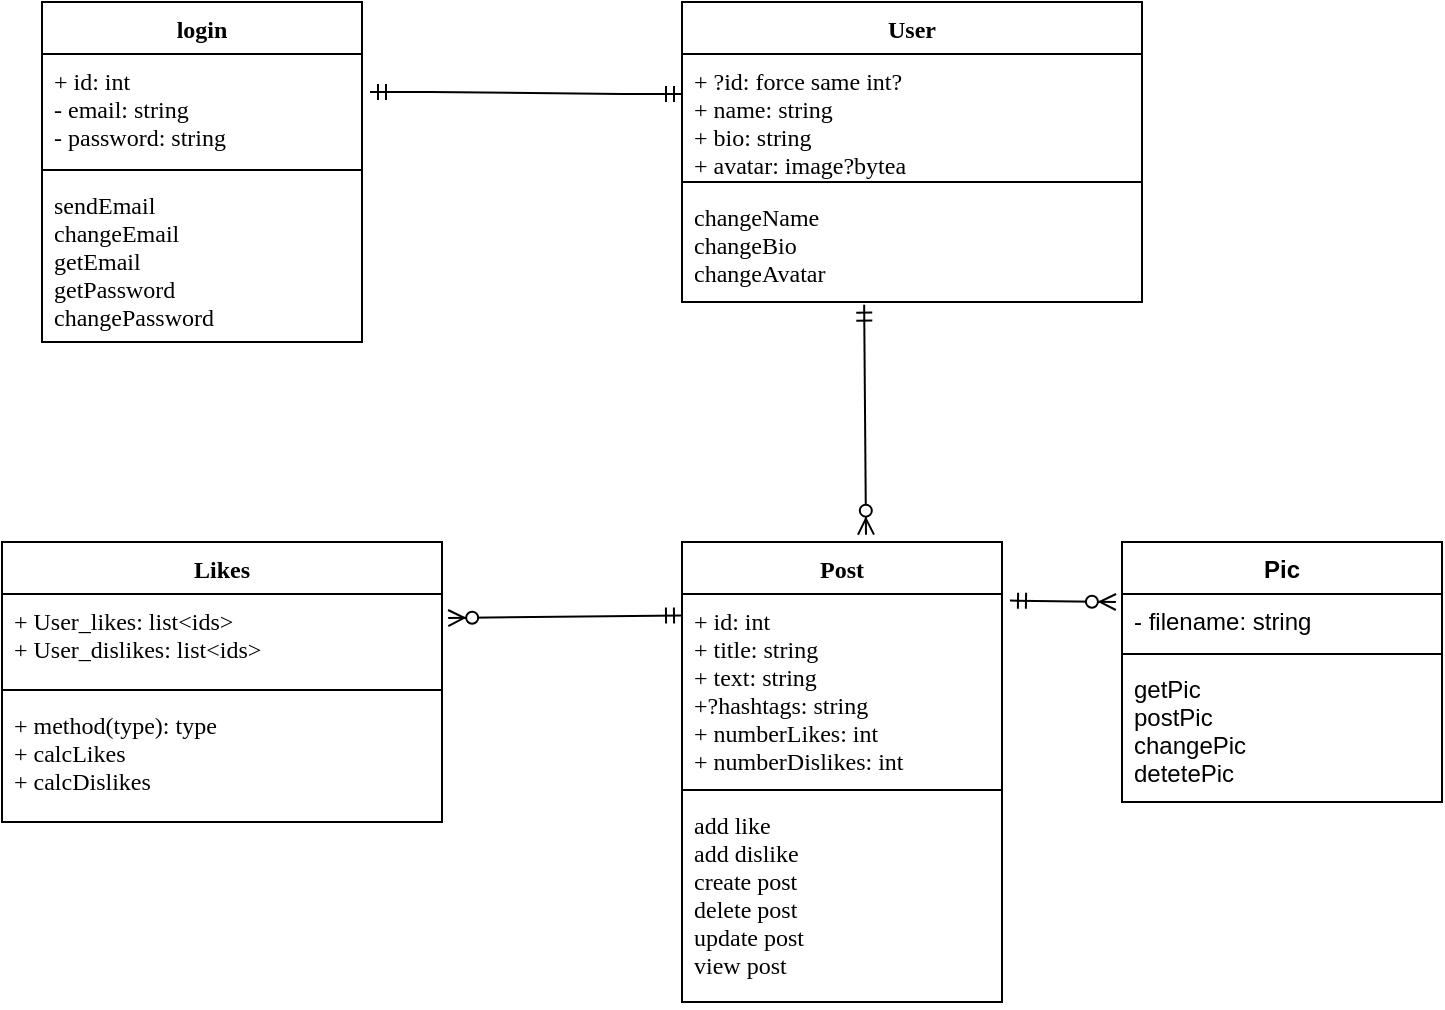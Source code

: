 <mxfile version="20.2.3" type="device"><diagram id="-N2lVIJgOPr81SQoKjbY" name="Сторінка-1"><mxGraphModel dx="942" dy="685" grid="1" gridSize="10" guides="1" tooltips="1" connect="1" arrows="1" fold="1" page="1" pageScale="1" pageWidth="827" pageHeight="1169" math="0" shadow="0"><root><mxCell id="0"/><mxCell id="1" parent="0"/><mxCell id="yDxIKc8dE7wWZqBsDW1r-1" value="User" style="swimlane;fontStyle=1;align=center;verticalAlign=top;childLayout=stackLayout;horizontal=1;startSize=26;horizontalStack=0;resizeParent=1;resizeParentMax=0;resizeLast=0;collapsible=1;marginBottom=0;fontFamily=Lucida Console;" parent="1" vertex="1"><mxGeometry x="420" y="120" width="230" height="150" as="geometry"/></mxCell><mxCell id="yDxIKc8dE7wWZqBsDW1r-2" value="+ ?id: force same int?&#10;+ name: string&#10;+ bio: string&#10;+ avatar: image?bytea " style="text;strokeColor=none;fillColor=none;align=left;verticalAlign=top;spacingLeft=4;spacingRight=4;overflow=hidden;rotatable=0;points=[[0,0.5],[1,0.5]];portConstraint=eastwest;fontFamily=Lucida Console;" parent="yDxIKc8dE7wWZqBsDW1r-1" vertex="1"><mxGeometry y="26" width="230" height="60" as="geometry"/></mxCell><mxCell id="yDxIKc8dE7wWZqBsDW1r-3" value="" style="line;strokeWidth=1;fillColor=none;align=left;verticalAlign=middle;spacingTop=-1;spacingLeft=3;spacingRight=3;rotatable=0;labelPosition=right;points=[];portConstraint=eastwest;fontFamily=Lucida Console;" parent="yDxIKc8dE7wWZqBsDW1r-1" vertex="1"><mxGeometry y="86" width="230" height="8" as="geometry"/></mxCell><mxCell id="yDxIKc8dE7wWZqBsDW1r-4" value="changeName&#10;changeBio&#10;changeAvatar" style="text;strokeColor=none;fillColor=none;align=left;verticalAlign=top;spacingLeft=4;spacingRight=4;overflow=hidden;rotatable=0;points=[[0,0.5],[1,0.5]];portConstraint=eastwest;fontFamily=Lucida Console;" parent="yDxIKc8dE7wWZqBsDW1r-1" vertex="1"><mxGeometry y="94" width="230" height="56" as="geometry"/></mxCell><mxCell id="yDxIKc8dE7wWZqBsDW1r-5" value="login" style="swimlane;fontStyle=1;align=center;verticalAlign=top;childLayout=stackLayout;horizontal=1;startSize=26;horizontalStack=0;resizeParent=1;resizeParentMax=0;resizeLast=0;collapsible=1;marginBottom=0;fontFamily=Lucida Console;" parent="1" vertex="1"><mxGeometry x="100" y="120" width="160" height="170" as="geometry"/></mxCell><mxCell id="yDxIKc8dE7wWZqBsDW1r-6" value="+ id: int&#10;- email: string&#10;- password: string" style="text;strokeColor=none;fillColor=none;align=left;verticalAlign=top;spacingLeft=4;spacingRight=4;overflow=hidden;rotatable=0;points=[[0,0.5],[1,0.5]];portConstraint=eastwest;fontFamily=Lucida Console;" parent="yDxIKc8dE7wWZqBsDW1r-5" vertex="1"><mxGeometry y="26" width="160" height="54" as="geometry"/></mxCell><mxCell id="yDxIKc8dE7wWZqBsDW1r-7" value="" style="line;strokeWidth=1;fillColor=none;align=left;verticalAlign=middle;spacingTop=-1;spacingLeft=3;spacingRight=3;rotatable=0;labelPosition=right;points=[];portConstraint=eastwest;fontFamily=Lucida Console;" parent="yDxIKc8dE7wWZqBsDW1r-5" vertex="1"><mxGeometry y="80" width="160" height="8" as="geometry"/></mxCell><mxCell id="yDxIKc8dE7wWZqBsDW1r-8" value="sendEmail&#10;changeEmail&#10;getEmail&#10;getPassword&#10;changePassword" style="text;strokeColor=none;fillColor=none;align=left;verticalAlign=top;spacingLeft=4;spacingRight=4;overflow=hidden;rotatable=0;points=[[0,0.5],[1,0.5]];portConstraint=eastwest;fontFamily=Lucida Console;" parent="yDxIKc8dE7wWZqBsDW1r-5" vertex="1"><mxGeometry y="88" width="160" height="82" as="geometry"/></mxCell><mxCell id="yDxIKc8dE7wWZqBsDW1r-13" value="Post&#10;" style="swimlane;fontStyle=1;align=center;verticalAlign=top;childLayout=stackLayout;horizontal=1;startSize=26;horizontalStack=0;resizeParent=1;resizeParentMax=0;resizeLast=0;collapsible=1;marginBottom=0;fontFamily=Lucida Console;" parent="1" vertex="1"><mxGeometry x="420" y="390" width="160" height="230" as="geometry"/></mxCell><mxCell id="yDxIKc8dE7wWZqBsDW1r-14" value="+ id: int&#10;+ title: string&#10;+ text: string&#10;+?hashtags: string&#10;+ numberLikes: int&#10;+ numberDislikes: int&#10;" style="text;strokeColor=none;fillColor=none;align=left;verticalAlign=top;spacingLeft=4;spacingRight=4;overflow=hidden;rotatable=0;points=[[0,0.5],[1,0.5]];portConstraint=eastwest;fontFamily=Lucida Console;" parent="yDxIKc8dE7wWZqBsDW1r-13" vertex="1"><mxGeometry y="26" width="160" height="94" as="geometry"/></mxCell><mxCell id="yDxIKc8dE7wWZqBsDW1r-15" value="" style="line;strokeWidth=1;fillColor=none;align=left;verticalAlign=middle;spacingTop=-1;spacingLeft=3;spacingRight=3;rotatable=0;labelPosition=right;points=[];portConstraint=eastwest;fontFamily=Lucida Console;" parent="yDxIKc8dE7wWZqBsDW1r-13" vertex="1"><mxGeometry y="120" width="160" height="8" as="geometry"/></mxCell><mxCell id="yDxIKc8dE7wWZqBsDW1r-16" value="add like&#10;add dislike&#10;create post&#10;delete post&#10;update post&#10;view post" style="text;strokeColor=none;fillColor=none;align=left;verticalAlign=top;spacingLeft=4;spacingRight=4;overflow=hidden;rotatable=0;points=[[0,0.5],[1,0.5]];portConstraint=eastwest;fontFamily=Lucida Console;" parent="yDxIKc8dE7wWZqBsDW1r-13" vertex="1"><mxGeometry y="128" width="160" height="102" as="geometry"/></mxCell><mxCell id="yDxIKc8dE7wWZqBsDW1r-19" value="Likes" style="swimlane;fontStyle=1;align=center;verticalAlign=top;childLayout=stackLayout;horizontal=1;startSize=26;horizontalStack=0;resizeParent=1;resizeParentMax=0;resizeLast=0;collapsible=1;marginBottom=0;fontFamily=Lucida Console;fontSize=12;" parent="1" vertex="1"><mxGeometry x="80" y="390" width="220" height="140" as="geometry"/></mxCell><mxCell id="yDxIKc8dE7wWZqBsDW1r-20" value="+ User_likes: list&lt;ids&gt;&#10;+ User_dislikes: list&lt;ids&gt;" style="text;strokeColor=none;fillColor=none;align=left;verticalAlign=top;spacingLeft=4;spacingRight=4;overflow=hidden;rotatable=0;points=[[0,0.5],[1,0.5]];portConstraint=eastwest;fontFamily=Lucida Console;fontSize=12;" parent="yDxIKc8dE7wWZqBsDW1r-19" vertex="1"><mxGeometry y="26" width="220" height="44" as="geometry"/></mxCell><mxCell id="yDxIKc8dE7wWZqBsDW1r-21" value="" style="line;strokeWidth=1;fillColor=none;align=left;verticalAlign=middle;spacingTop=-1;spacingLeft=3;spacingRight=3;rotatable=0;labelPosition=right;points=[];portConstraint=eastwest;fontFamily=Lucida Console;fontSize=12;" parent="yDxIKc8dE7wWZqBsDW1r-19" vertex="1"><mxGeometry y="70" width="220" height="8" as="geometry"/></mxCell><mxCell id="yDxIKc8dE7wWZqBsDW1r-22" value="+ method(type): type&#10;+ calcLikes&#10;+ calcDislikes" style="text;strokeColor=none;fillColor=none;align=left;verticalAlign=top;spacingLeft=4;spacingRight=4;overflow=hidden;rotatable=0;points=[[0,0.5],[1,0.5]];portConstraint=eastwest;fontFamily=Lucida Console;fontSize=12;" parent="yDxIKc8dE7wWZqBsDW1r-19" vertex="1"><mxGeometry y="78" width="220" height="62" as="geometry"/></mxCell><mxCell id="QYhB-dyY7tMq6eac9L3p-1" value="Pic&#10;" style="swimlane;fontStyle=1;align=center;verticalAlign=top;childLayout=stackLayout;horizontal=1;startSize=26;horizontalStack=0;resizeParent=1;resizeParentMax=0;resizeLast=0;collapsible=1;marginBottom=0;" vertex="1" parent="1"><mxGeometry x="640" y="390" width="160" height="130" as="geometry"/></mxCell><mxCell id="QYhB-dyY7tMq6eac9L3p-2" value="- filename: string" style="text;strokeColor=none;fillColor=none;align=left;verticalAlign=top;spacingLeft=4;spacingRight=4;overflow=hidden;rotatable=0;points=[[0,0.5],[1,0.5]];portConstraint=eastwest;" vertex="1" parent="QYhB-dyY7tMq6eac9L3p-1"><mxGeometry y="26" width="160" height="26" as="geometry"/></mxCell><mxCell id="QYhB-dyY7tMq6eac9L3p-3" value="" style="line;strokeWidth=1;fillColor=none;align=left;verticalAlign=middle;spacingTop=-1;spacingLeft=3;spacingRight=3;rotatable=0;labelPosition=right;points=[];portConstraint=eastwest;" vertex="1" parent="QYhB-dyY7tMq6eac9L3p-1"><mxGeometry y="52" width="160" height="8" as="geometry"/></mxCell><mxCell id="QYhB-dyY7tMq6eac9L3p-4" value="getPic&#10;postPic&#10;changePic&#10;detetePic" style="text;strokeColor=none;fillColor=none;align=left;verticalAlign=top;spacingLeft=4;spacingRight=4;overflow=hidden;rotatable=0;points=[[0,0.5],[1,0.5]];portConstraint=eastwest;" vertex="1" parent="QYhB-dyY7tMq6eac9L3p-1"><mxGeometry y="60" width="160" height="70" as="geometry"/></mxCell><mxCell id="QYhB-dyY7tMq6eac9L3p-10" value="" style="edgeStyle=entityRelationEdgeStyle;fontSize=12;html=1;endArrow=ERmandOne;startArrow=ERmandOne;rounded=0;entryX=0;entryY=0.333;entryDx=0;entryDy=0;entryPerimeter=0;exitX=1.025;exitY=0.352;exitDx=0;exitDy=0;exitPerimeter=0;" edge="1" parent="1" source="yDxIKc8dE7wWZqBsDW1r-6" target="yDxIKc8dE7wWZqBsDW1r-2"><mxGeometry width="100" height="100" relative="1" as="geometry"><mxPoint x="290" y="370" as="sourcePoint"/><mxPoint x="390" y="270" as="targetPoint"/></mxGeometry></mxCell><mxCell id="QYhB-dyY7tMq6eac9L3p-12" value="" style="fontSize=12;html=1;endArrow=ERzeroToMany;startArrow=ERmandOne;rounded=0;exitX=1.025;exitY=0.035;exitDx=0;exitDy=0;exitPerimeter=0;entryX=-0.019;entryY=0.154;entryDx=0;entryDy=0;entryPerimeter=0;" edge="1" parent="1" source="yDxIKc8dE7wWZqBsDW1r-14" target="QYhB-dyY7tMq6eac9L3p-2"><mxGeometry width="100" height="100" relative="1" as="geometry"><mxPoint x="230" y="370" as="sourcePoint"/><mxPoint x="330" y="270" as="targetPoint"/></mxGeometry></mxCell><mxCell id="QYhB-dyY7tMq6eac9L3p-13" value="" style="fontSize=12;html=1;endArrow=ERzeroToMany;startArrow=ERmandOne;rounded=0;exitX=0;exitY=0.114;exitDx=0;exitDy=0;exitPerimeter=0;entryX=1.014;entryY=0.273;entryDx=0;entryDy=0;entryPerimeter=0;" edge="1" parent="1" source="yDxIKc8dE7wWZqBsDW1r-14" target="yDxIKc8dE7wWZqBsDW1r-20"><mxGeometry width="100" height="100" relative="1" as="geometry"><mxPoint x="170" y="680" as="sourcePoint"/><mxPoint x="270" y="580" as="targetPoint"/></mxGeometry></mxCell><mxCell id="QYhB-dyY7tMq6eac9L3p-14" value="" style="fontSize=12;html=1;endArrow=ERzeroToMany;startArrow=ERmandOne;rounded=0;exitX=0.396;exitY=1.024;exitDx=0;exitDy=0;exitPerimeter=0;entryX=0.575;entryY=-0.016;entryDx=0;entryDy=0;entryPerimeter=0;" edge="1" parent="1" source="yDxIKc8dE7wWZqBsDW1r-4" target="yDxIKc8dE7wWZqBsDW1r-13"><mxGeometry width="100" height="100" relative="1" as="geometry"><mxPoint x="290" y="390" as="sourcePoint"/><mxPoint x="390" y="290" as="targetPoint"/></mxGeometry></mxCell></root></mxGraphModel></diagram></mxfile>